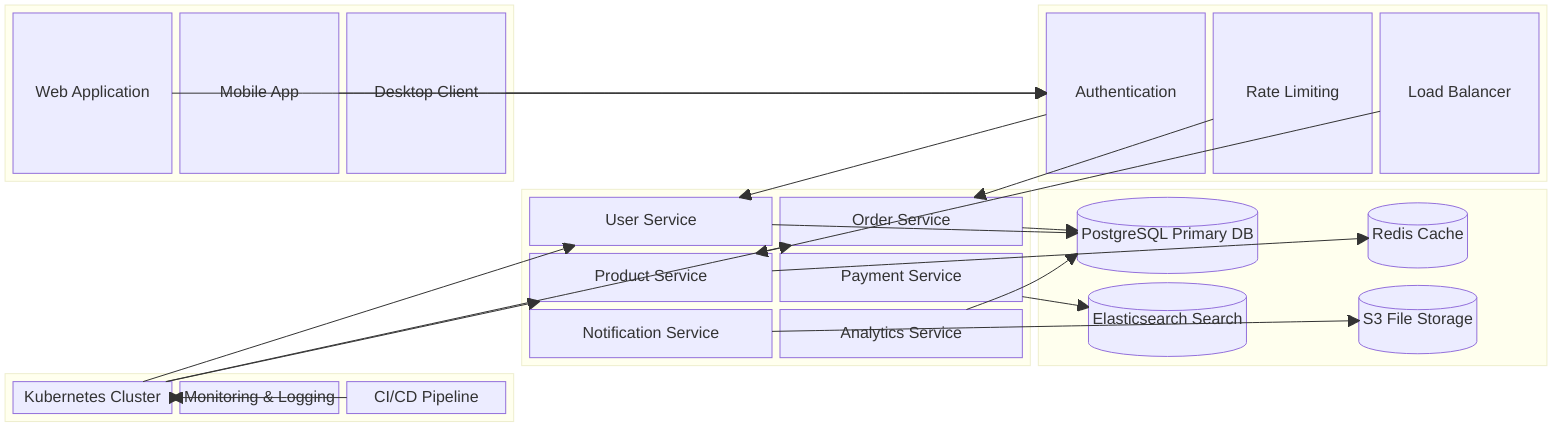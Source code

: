 block-beta
    columns 3
    
    block:Frontend
        A["Web Application"]
        B["Mobile App"]
        C["Desktop Client"]
    end
    
    space
    
    block:APIGateway
        D["Authentication"]
        E["Rate Limiting"]
        F["Load Balancer"]
    end
    
    space
    
    block:Microservices
        columns 2
        G["User Service"]
        H["Order Service"]
        I["Product Service"]
        J["Payment Service"]
        K["Notification Service"]
        L["Analytics Service"]
    end
    
    block:DataLayer
        columns 2
        M[("PostgreSQL Primary DB")]
        N[("Redis Cache")]
        O[("Elasticsearch Search")]
        P[("S3 File Storage")]
    end
    
    block:Infrastructure
        Q["Kubernetes Cluster"]
        R["Monitoring & Logging"]
        S["CI/CD Pipeline"]
    end
    
    A --> D
    B --> D
    C --> D
    
    D --> G
    E --> H
    F --> I
    
    G --> M
    H --> M
    I --> N
    J --> O
    K --> P
    L --> M
    
    Q --> G
    Q --> H
    Q --> I
    R --> Q
    S --> Q
